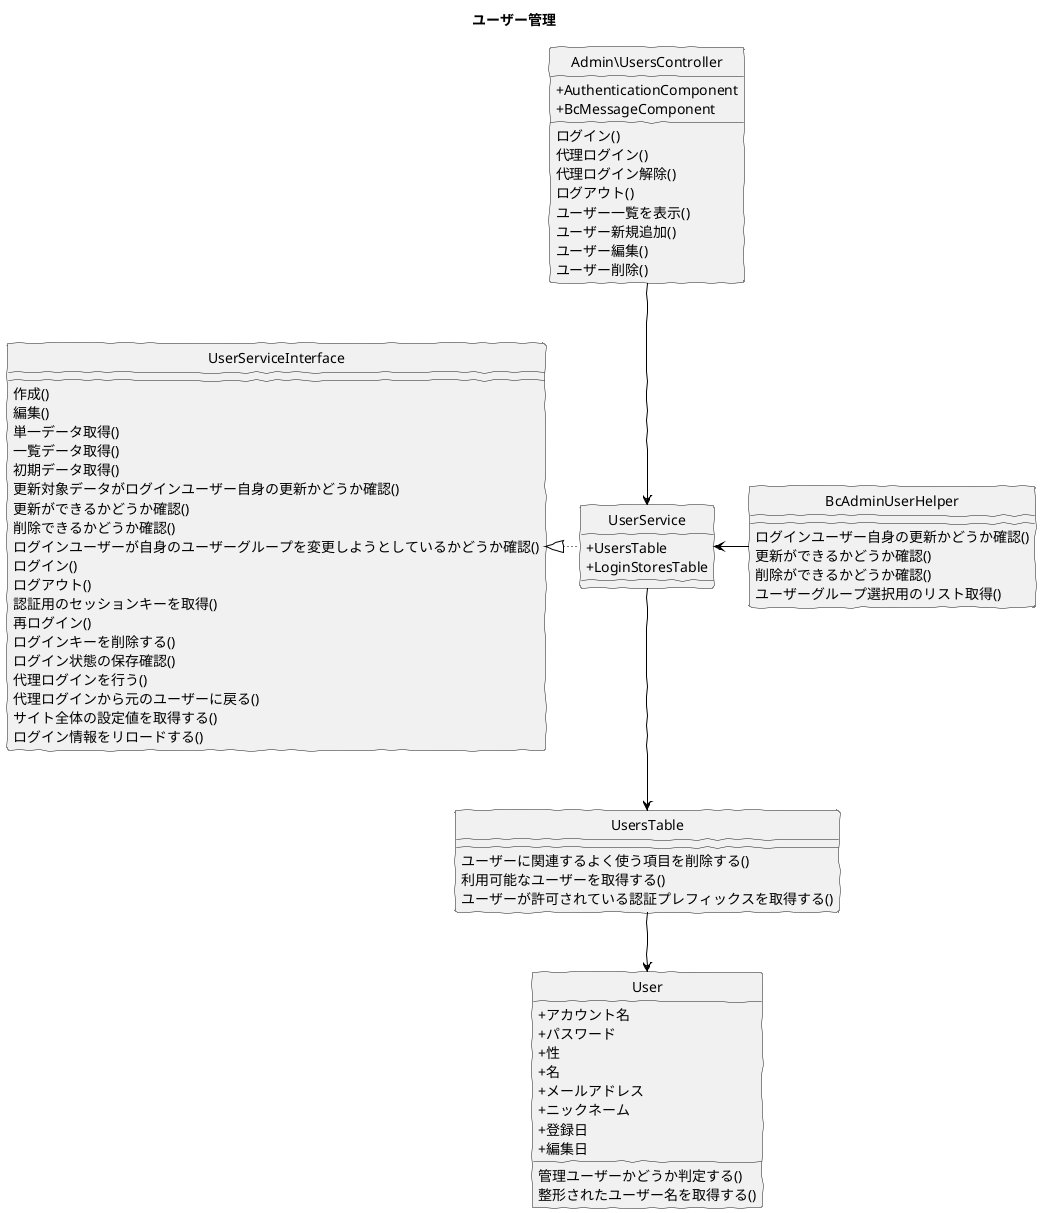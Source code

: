 @startuml
skinparam handwritten true
hide circle
skinparam classAttributeIconSize 0

title ユーザー管理

class Admin\UsersController {
  + AuthenticationComponent
  + BcMessageComponent 
  ログイン()
  代理ログイン()
  代理ログイン解除()
  ログアウト()
  ユーザー一覧を表示()
  ユーザー新規追加()
  ユーザー編集()
  ユーザー削除()
}

class BcAdminUserHelper {
  ログインユーザー自身の更新かどうか確認()
  更新ができるかどうか確認()
  削除ができるかどうか確認()
  ユーザーグループ選択用のリスト取得()
}

class UserService {
  + UsersTable
  + LoginStoresTable
}

class UserServiceInterface {
  作成()
  編集()
  単一データ取得()
  一覧データ取得()
  初期データ取得()
  更新対象データがログインユーザー自身の更新かどうか確認()
  更新ができるかどうか確認()
  削除できるかどうか確認()
  ログインユーザーが自身のユーザーグループを変更しようとしているかどうか確認()
  ログイン()
  ログアウト()
  認証用のセッションキーを取得()
  再ログイン()
  ログインキーを削除する()
  ログイン状態の保存確認()
  代理ログインを行う()
  代理ログインから元のユーザーに戻る()
  サイト全体の設定値を取得する()
  ログイン情報をリロードする()
}

class UsersTable {
  ユーザーに関連するよく使う項目を削除する()
  利用可能なユーザーを取得する()
  ユーザーが許可されている認証プレフィックスを取得する()
}

class User {
   + アカウント名
   + パスワード
   + 性
   + 名
   + メールアドレス
   + ニックネーム
   + 登録日
   + 編集日
   管理ユーザーかどうか判定する()
   整形されたユーザー名を取得する()
}

Admin\UsersController -down[#Black]-> UserService
BcAdminUserHelper -left[#Black]-> UserService
UserService -down[#Black]-> UsersTable
UserService -left[dotted,#Black]-|> UserServiceInterface
UsersTable -down[#Black]-> User

@enduml
